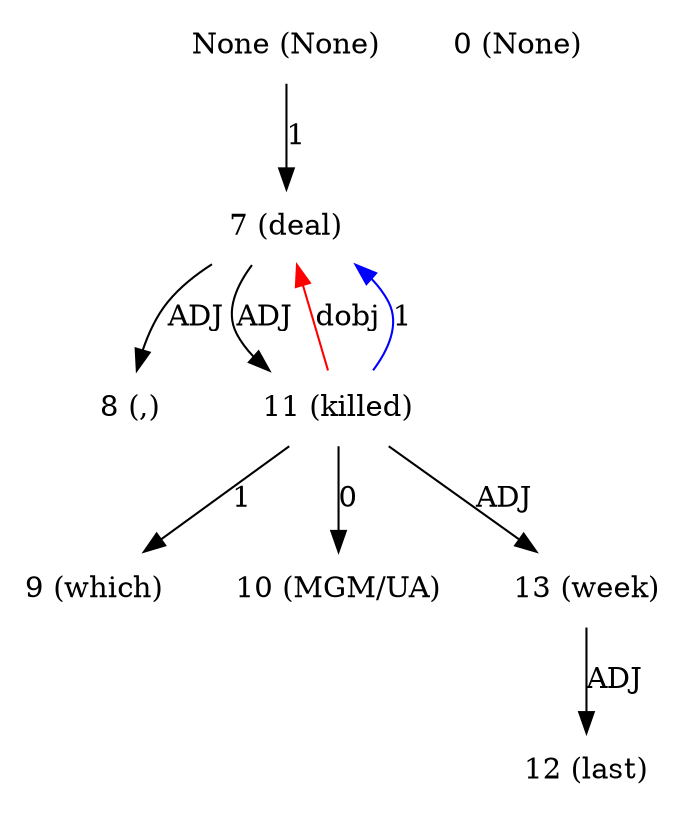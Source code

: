 digraph G{
edge [dir=forward]
node [shape=plaintext]

None [label="None (None)"]
None -> 7 [label="1"]
0 [label="0 (None)"]
7 [label="7 (deal)"]
7 -> 8 [label="ADJ"]
7 -> 11 [label="ADJ"]
11 -> 7 [label="dobj", color="red"]
8 [label="8 (,)"]
9 [label="9 (which)"]
10 [label="10 (MGM\/UA)"]
11 [label="11 (killed)"]
11 -> 9 [label="1"]
11 -> 7 [label="1", color="blue"]
11 -> 10 [label="0"]
11 -> 13 [label="ADJ"]
12 [label="12 (last)"]
13 [label="13 (week)"]
13 -> 12 [label="ADJ"]
}
